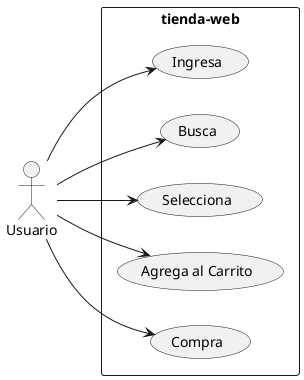 @startuml tienda-web

left to right direction
actor "Usuario" as user

rectangle tienda-web {
    usecase "Ingresa" as uc1
    usecase "Busca" as uc2
    usecase "Selecciona" as uc3
    usecase "Agrega al Carrito" as uc4
    usecase "Compra" as uc5
}

user --> uc1
user --> uc2
user --> uc3
user --> uc4
user --> uc5

@enduml